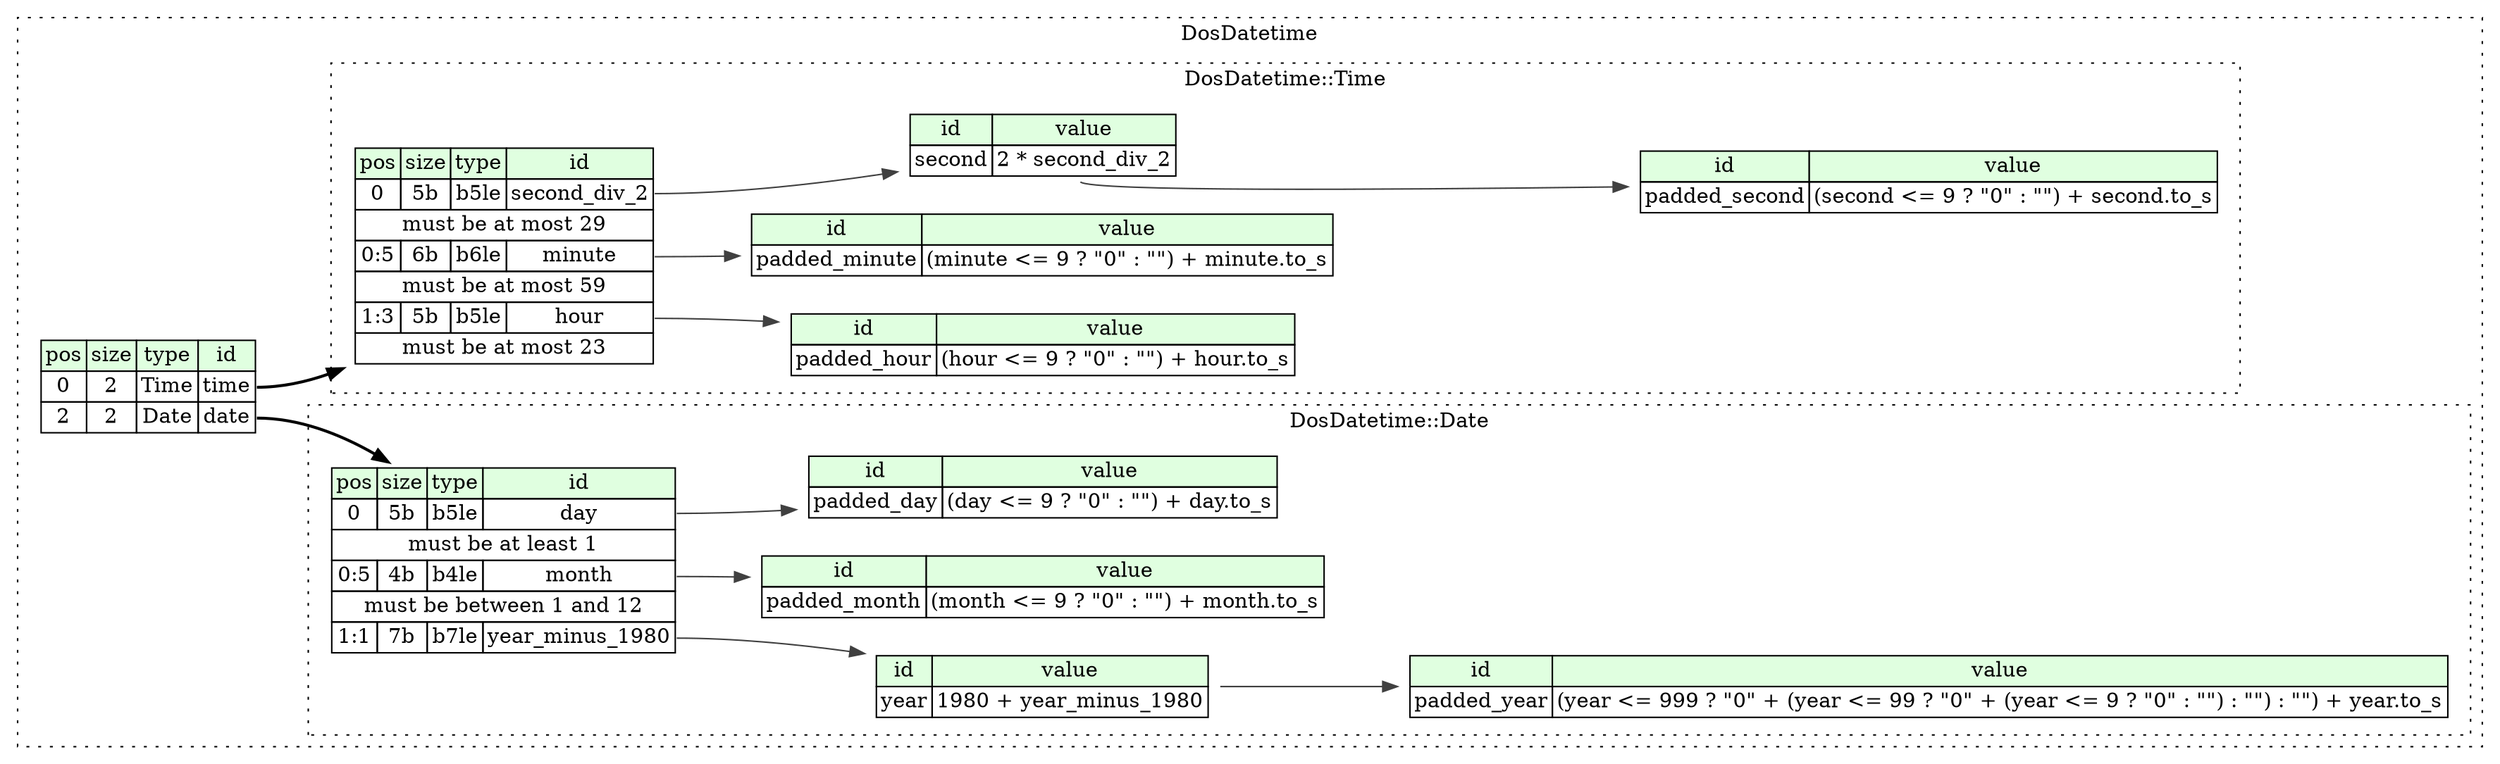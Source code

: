 digraph {
	rankdir=LR;
	node [shape=plaintext];
	subgraph cluster__dos_datetime {
		label="DosDatetime";
		graph[style=dotted];

		dos_datetime__seq [label=<<TABLE BORDER="0" CELLBORDER="1" CELLSPACING="0">
			<TR><TD BGCOLOR="#E0FFE0">pos</TD><TD BGCOLOR="#E0FFE0">size</TD><TD BGCOLOR="#E0FFE0">type</TD><TD BGCOLOR="#E0FFE0">id</TD></TR>
			<TR><TD PORT="time_pos">0</TD><TD PORT="time_size">2</TD><TD>Time</TD><TD PORT="time_type">time</TD></TR>
			<TR><TD PORT="date_pos">2</TD><TD PORT="date_size">2</TD><TD>Date</TD><TD PORT="date_type">date</TD></TR>
		</TABLE>>];
		subgraph cluster__date {
			label="DosDatetime::Date";
			graph[style=dotted];

			date__seq [label=<<TABLE BORDER="0" CELLBORDER="1" CELLSPACING="0">
				<TR><TD BGCOLOR="#E0FFE0">pos</TD><TD BGCOLOR="#E0FFE0">size</TD><TD BGCOLOR="#E0FFE0">type</TD><TD BGCOLOR="#E0FFE0">id</TD></TR>
				<TR><TD PORT="day_pos">0</TD><TD PORT="day_size">5b</TD><TD>b5le</TD><TD PORT="day_type">day</TD></TR>
				<TR><TD COLSPAN="4" PORT="day__valid">must be at least 1</TD></TR>
				<TR><TD PORT="month_pos">0:5</TD><TD PORT="month_size">4b</TD><TD>b4le</TD><TD PORT="month_type">month</TD></TR>
				<TR><TD COLSPAN="4" PORT="month__valid">must be between 1 and 12</TD></TR>
				<TR><TD PORT="year_minus_1980_pos">1:1</TD><TD PORT="year_minus_1980_size">7b</TD><TD>b7le</TD><TD PORT="year_minus_1980_type">year_minus_1980</TD></TR>
			</TABLE>>];
			date__inst__padded_day [label=<<TABLE BORDER="0" CELLBORDER="1" CELLSPACING="0">
				<TR><TD BGCOLOR="#E0FFE0">id</TD><TD BGCOLOR="#E0FFE0">value</TD></TR>
				<TR><TD>padded_day</TD><TD>(day &lt;= 9 ? &quot;0&quot; : &quot;&quot;) + day.to_s</TD></TR>
			</TABLE>>];
			date__inst__padded_month [label=<<TABLE BORDER="0" CELLBORDER="1" CELLSPACING="0">
				<TR><TD BGCOLOR="#E0FFE0">id</TD><TD BGCOLOR="#E0FFE0">value</TD></TR>
				<TR><TD>padded_month</TD><TD>(month &lt;= 9 ? &quot;0&quot; : &quot;&quot;) + month.to_s</TD></TR>
			</TABLE>>];
			date__inst__padded_year [label=<<TABLE BORDER="0" CELLBORDER="1" CELLSPACING="0">
				<TR><TD BGCOLOR="#E0FFE0">id</TD><TD BGCOLOR="#E0FFE0">value</TD></TR>
				<TR><TD>padded_year</TD><TD>(year &lt;= 999 ? &quot;0&quot; + (year &lt;= 99 ? &quot;0&quot; + (year &lt;= 9 ? &quot;0&quot; : &quot;&quot;) : &quot;&quot;) : &quot;&quot;) + year.to_s</TD></TR>
			</TABLE>>];
			date__inst__year [label=<<TABLE BORDER="0" CELLBORDER="1" CELLSPACING="0">
				<TR><TD BGCOLOR="#E0FFE0">id</TD><TD BGCOLOR="#E0FFE0">value</TD></TR>
				<TR><TD>year</TD><TD>1980 + year_minus_1980</TD></TR>
			</TABLE>>];
		}
		subgraph cluster__time {
			label="DosDatetime::Time";
			graph[style=dotted];

			time__seq [label=<<TABLE BORDER="0" CELLBORDER="1" CELLSPACING="0">
				<TR><TD BGCOLOR="#E0FFE0">pos</TD><TD BGCOLOR="#E0FFE0">size</TD><TD BGCOLOR="#E0FFE0">type</TD><TD BGCOLOR="#E0FFE0">id</TD></TR>
				<TR><TD PORT="second_div_2_pos">0</TD><TD PORT="second_div_2_size">5b</TD><TD>b5le</TD><TD PORT="second_div_2_type">second_div_2</TD></TR>
				<TR><TD COLSPAN="4" PORT="second_div_2__valid">must be at most 29</TD></TR>
				<TR><TD PORT="minute_pos">0:5</TD><TD PORT="minute_size">6b</TD><TD>b6le</TD><TD PORT="minute_type">minute</TD></TR>
				<TR><TD COLSPAN="4" PORT="minute__valid">must be at most 59</TD></TR>
				<TR><TD PORT="hour_pos">1:3</TD><TD PORT="hour_size">5b</TD><TD>b5le</TD><TD PORT="hour_type">hour</TD></TR>
				<TR><TD COLSPAN="4" PORT="hour__valid">must be at most 23</TD></TR>
			</TABLE>>];
			time__inst__padded_hour [label=<<TABLE BORDER="0" CELLBORDER="1" CELLSPACING="0">
				<TR><TD BGCOLOR="#E0FFE0">id</TD><TD BGCOLOR="#E0FFE0">value</TD></TR>
				<TR><TD>padded_hour</TD><TD>(hour &lt;= 9 ? &quot;0&quot; : &quot;&quot;) + hour.to_s</TD></TR>
			</TABLE>>];
			time__inst__padded_minute [label=<<TABLE BORDER="0" CELLBORDER="1" CELLSPACING="0">
				<TR><TD BGCOLOR="#E0FFE0">id</TD><TD BGCOLOR="#E0FFE0">value</TD></TR>
				<TR><TD>padded_minute</TD><TD>(minute &lt;= 9 ? &quot;0&quot; : &quot;&quot;) + minute.to_s</TD></TR>
			</TABLE>>];
			time__inst__padded_second [label=<<TABLE BORDER="0" CELLBORDER="1" CELLSPACING="0">
				<TR><TD BGCOLOR="#E0FFE0">id</TD><TD BGCOLOR="#E0FFE0">value</TD></TR>
				<TR><TD>padded_second</TD><TD>(second &lt;= 9 ? &quot;0&quot; : &quot;&quot;) + second.to_s</TD></TR>
			</TABLE>>];
			time__inst__second [label=<<TABLE BORDER="0" CELLBORDER="1" CELLSPACING="0">
				<TR><TD BGCOLOR="#E0FFE0">id</TD><TD BGCOLOR="#E0FFE0">value</TD></TR>
				<TR><TD>second</TD><TD>2 * second_div_2</TD></TR>
			</TABLE>>];
		}
	}
	dos_datetime__seq:time_type -> time__seq [style=bold];
	dos_datetime__seq:date_type -> date__seq [style=bold];
	date__seq:day_type -> date__inst__padded_day [color="#404040"];
	date__seq:month_type -> date__inst__padded_month [color="#404040"];
	date__inst__year:year_type -> date__inst__padded_year [color="#404040"];
	date__seq:year_minus_1980_type -> date__inst__year [color="#404040"];
	time__seq:hour_type -> time__inst__padded_hour [color="#404040"];
	time__seq:minute_type -> time__inst__padded_minute [color="#404040"];
	time__inst__second:second_type -> time__inst__padded_second [color="#404040"];
	time__seq:second_div_2_type -> time__inst__second [color="#404040"];
}

